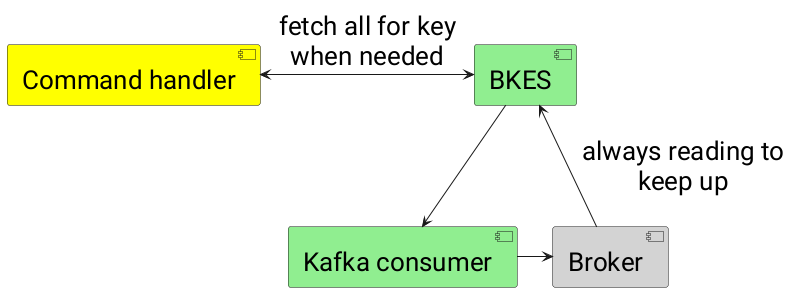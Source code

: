 @startuml
skinparam shadowing false
skinparam defaultFontName Roboto
skinparam defaultFontSize 26

[Command handler] as ch1 #Yellow
[Kafka consumer] as kp1 #LightGreen
[Broker] as ka #LightGrey
[BKES] as bk #LightGreen

ch1 <-right-> bk: fetch all for key\nwhen needed
bk -down-> kp1
kp1 -right-> ka
ka --> bk: always reading to\nkeep up

@enduml